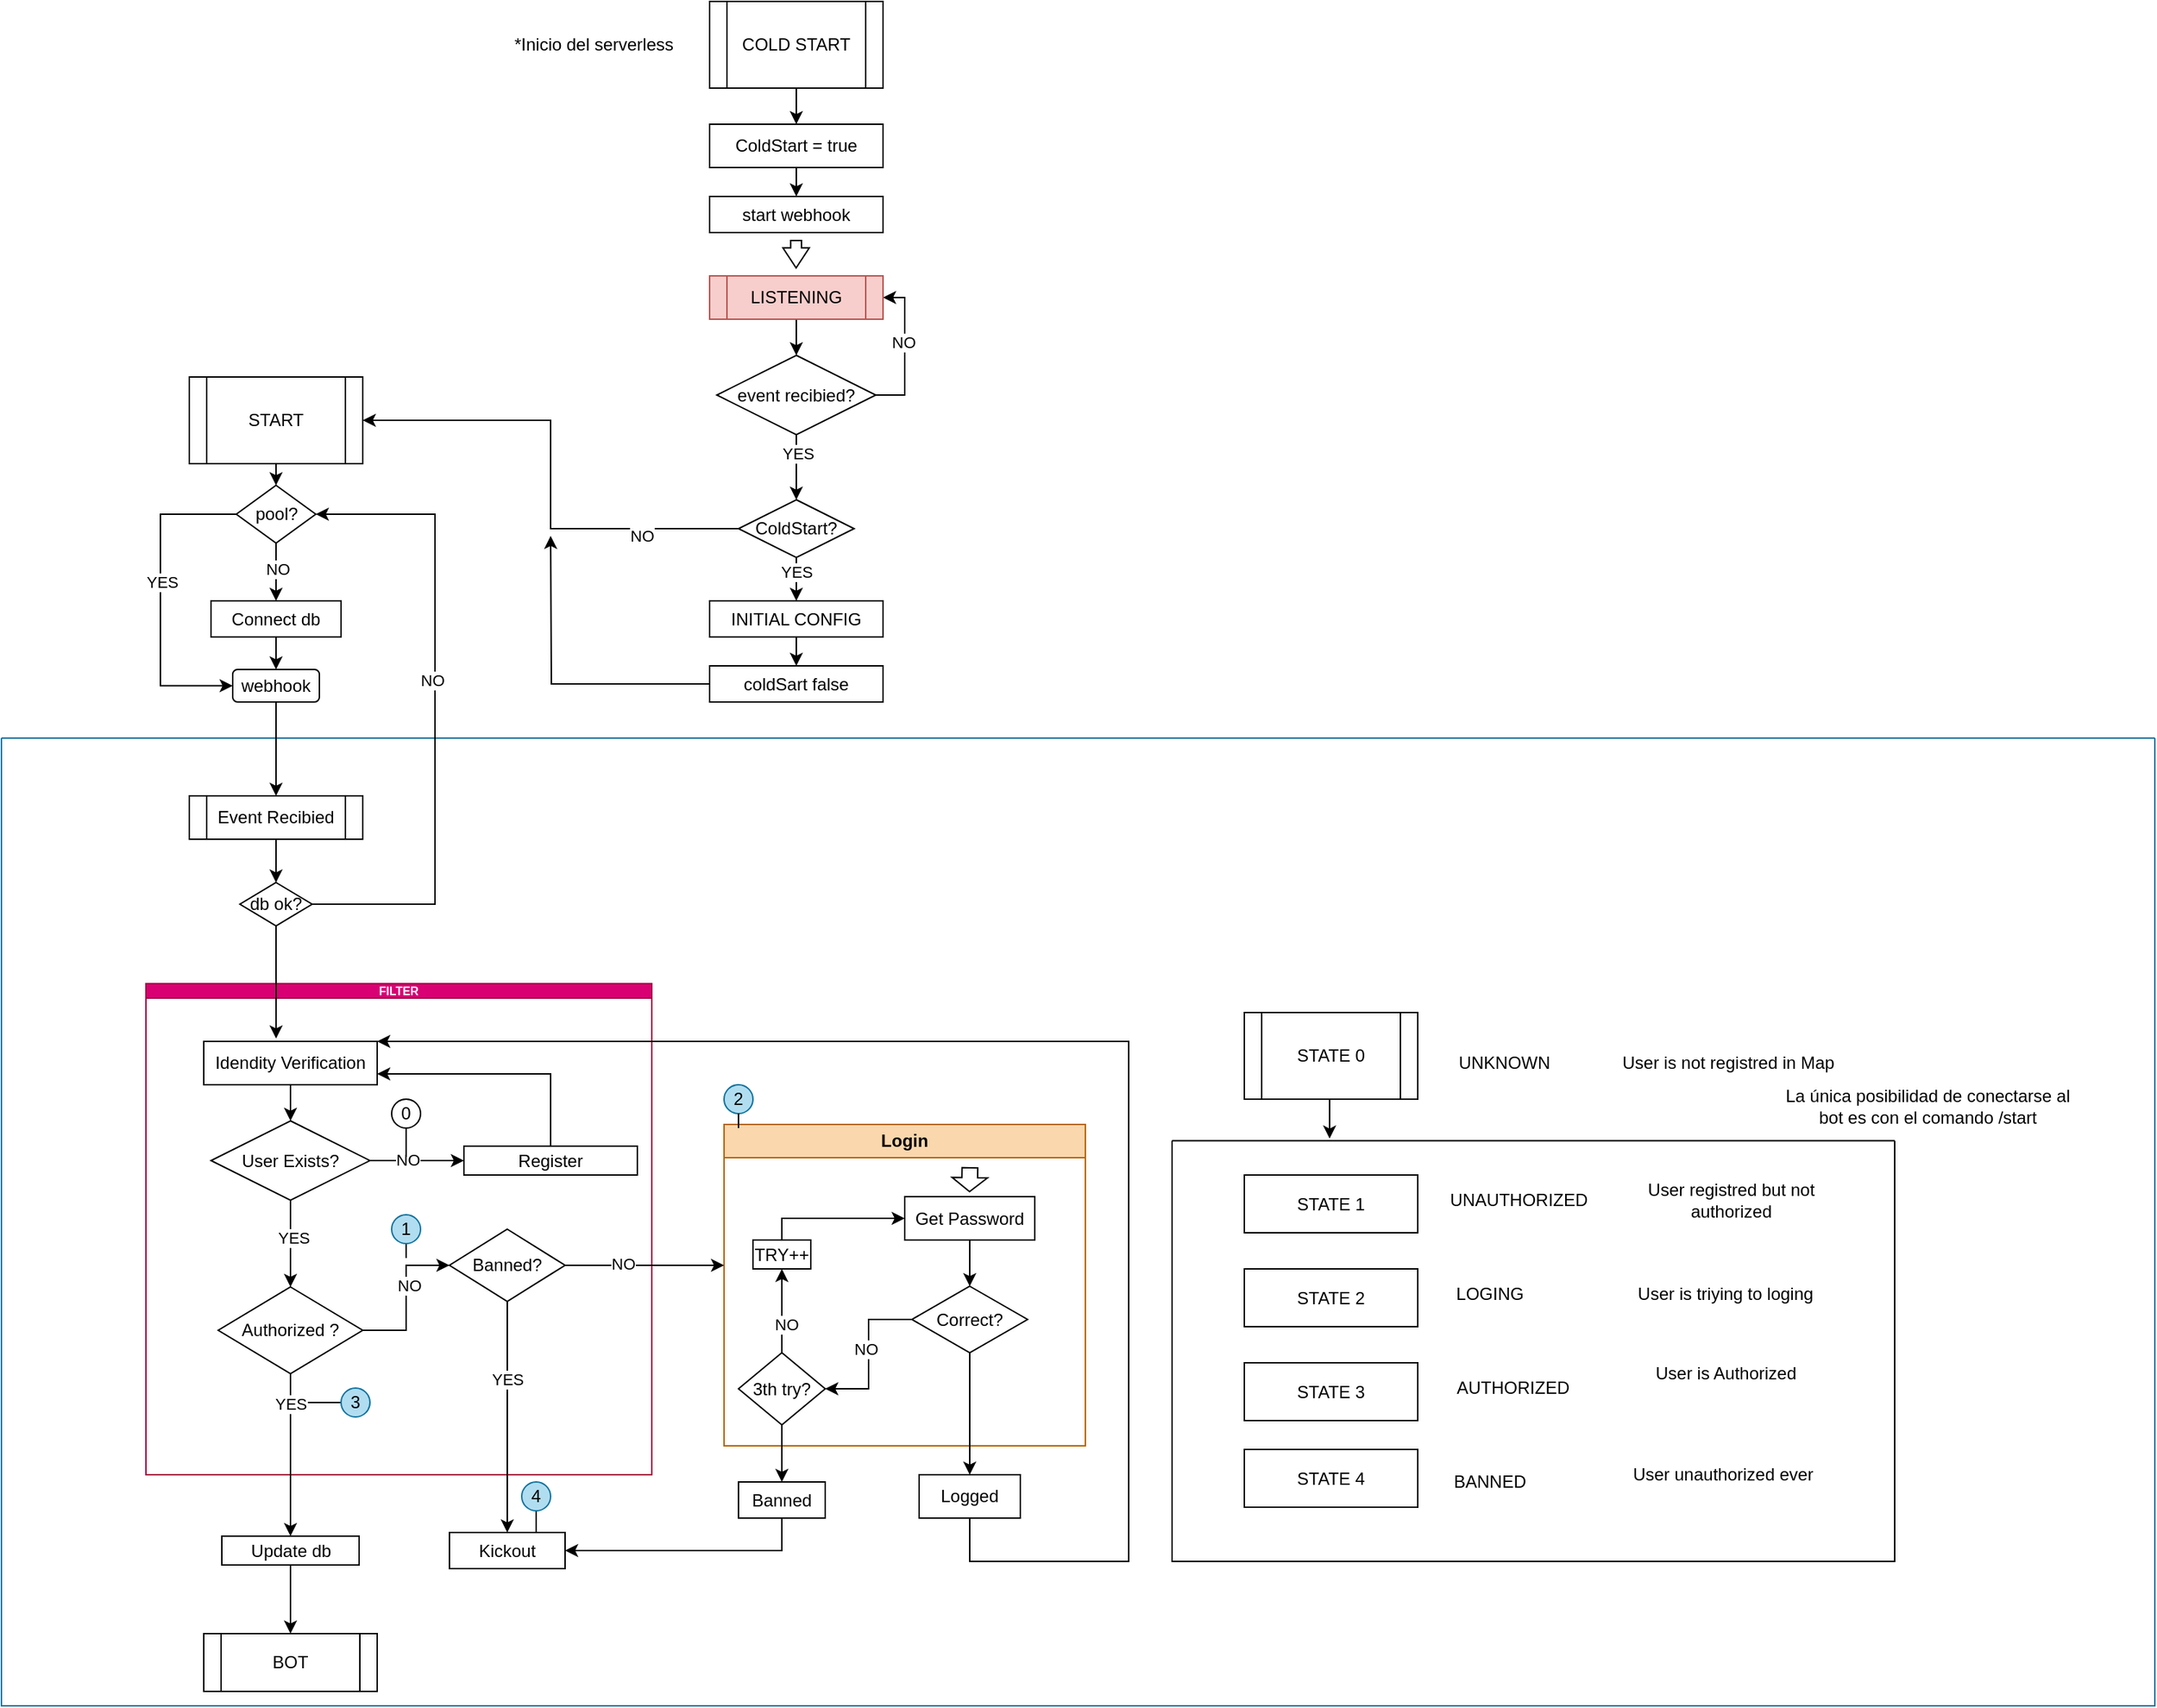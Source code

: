 <mxfile version="26.0.8">
  <diagram name="Página-1" id="eWvDhfzhtgpsclheifj-">
    <mxGraphModel dx="1257" dy="4031" grid="1" gridSize="10" guides="1" tooltips="1" connect="1" arrows="1" fold="1" page="1" pageScale="1" pageWidth="4681" pageHeight="3300" math="0" shadow="0">
      <root>
        <mxCell id="0" />
        <mxCell id="1" parent="0" />
        <mxCell id="_5jPJNh-Uu7ekB4Byuzi-175" value="" style="swimlane;startSize=0;fillColor=#b1ddf0;strokeColor=#10739e;" parent="1" vertex="1">
          <mxGeometry x="240" y="290" width="1490" height="670" as="geometry" />
        </mxCell>
        <mxCell id="_5jPJNh-Uu7ekB4Byuzi-2" value="STATE 0" style="shape=process;whiteSpace=wrap;html=1;backgroundOutline=1;" parent="_5jPJNh-Uu7ekB4Byuzi-175" vertex="1">
          <mxGeometry x="860" y="190" width="120" height="60" as="geometry" />
        </mxCell>
        <mxCell id="_5jPJNh-Uu7ekB4Byuzi-5" value="La única posibilidad de conectarse al bot es con el comando /start" style="text;html=1;align=center;verticalAlign=middle;whiteSpace=wrap;rounded=0;" parent="_5jPJNh-Uu7ekB4Byuzi-175" vertex="1">
          <mxGeometry x="1230" y="240" width="206" height="30" as="geometry" />
        </mxCell>
        <mxCell id="_5jPJNh-Uu7ekB4Byuzi-26" value="Login" style="swimlane;whiteSpace=wrap;html=1;movable=1;resizable=1;rotatable=1;deletable=1;editable=1;locked=0;connectable=1;fillColor=#fad7ac;strokeColor=#b46504;" parent="_5jPJNh-Uu7ekB4Byuzi-175" vertex="1">
          <mxGeometry x="500" y="267.5" width="250" height="222.5" as="geometry" />
        </mxCell>
        <mxCell id="_5jPJNh-Uu7ekB4Byuzi-102" style="edgeStyle=orthogonalEdgeStyle;rounded=0;orthogonalLoop=1;jettySize=auto;html=1;exitX=0.5;exitY=1;exitDx=0;exitDy=0;" parent="_5jPJNh-Uu7ekB4Byuzi-26" source="_5jPJNh-Uu7ekB4Byuzi-79" target="_5jPJNh-Uu7ekB4Byuzi-85" edge="1">
          <mxGeometry relative="1" as="geometry" />
        </mxCell>
        <mxCell id="_5jPJNh-Uu7ekB4Byuzi-79" value="Get Password" style="rounded=0;whiteSpace=wrap;html=1;" parent="_5jPJNh-Uu7ekB4Byuzi-26" vertex="1">
          <mxGeometry x="125" y="50" width="90" height="30" as="geometry" />
        </mxCell>
        <mxCell id="_5jPJNh-Uu7ekB4Byuzi-122" style="edgeStyle=orthogonalEdgeStyle;rounded=0;orthogonalLoop=1;jettySize=auto;html=1;exitX=0.5;exitY=0;exitDx=0;exitDy=0;entryX=0.5;entryY=1;entryDx=0;entryDy=0;" parent="_5jPJNh-Uu7ekB4Byuzi-26" source="_5jPJNh-Uu7ekB4Byuzi-89" target="_5jPJNh-Uu7ekB4Byuzi-114" edge="1">
          <mxGeometry relative="1" as="geometry" />
        </mxCell>
        <mxCell id="_5jPJNh-Uu7ekB4Byuzi-124" value="NO" style="edgeLabel;html=1;align=center;verticalAlign=middle;resizable=0;points=[];" parent="_5jPJNh-Uu7ekB4Byuzi-122" vertex="1" connectable="0">
          <mxGeometry x="-0.308" y="-3" relative="1" as="geometry">
            <mxPoint as="offset" />
          </mxGeometry>
        </mxCell>
        <mxCell id="_5jPJNh-Uu7ekB4Byuzi-89" value="3th try?" style="rhombus;whiteSpace=wrap;html=1;" parent="_5jPJNh-Uu7ekB4Byuzi-26" vertex="1">
          <mxGeometry x="10" y="158" width="60" height="50" as="geometry" />
        </mxCell>
        <mxCell id="_5jPJNh-Uu7ekB4Byuzi-97" style="edgeStyle=orthogonalEdgeStyle;rounded=0;orthogonalLoop=1;jettySize=auto;html=1;exitX=0;exitY=0.5;exitDx=0;exitDy=0;entryX=1;entryY=0.5;entryDx=0;entryDy=0;" parent="_5jPJNh-Uu7ekB4Byuzi-26" source="_5jPJNh-Uu7ekB4Byuzi-85" target="_5jPJNh-Uu7ekB4Byuzi-89" edge="1">
          <mxGeometry relative="1" as="geometry" />
        </mxCell>
        <mxCell id="_5jPJNh-Uu7ekB4Byuzi-107" value="NO" style="edgeLabel;html=1;align=center;verticalAlign=middle;resizable=0;points=[];" parent="_5jPJNh-Uu7ekB4Byuzi-97" vertex="1" connectable="0">
          <mxGeometry x="-0.067" y="-2" relative="1" as="geometry">
            <mxPoint as="offset" />
          </mxGeometry>
        </mxCell>
        <mxCell id="_5jPJNh-Uu7ekB4Byuzi-85" value="Correct?" style="rhombus;whiteSpace=wrap;html=1;" parent="_5jPJNh-Uu7ekB4Byuzi-26" vertex="1">
          <mxGeometry x="130" y="112" width="80" height="46" as="geometry" />
        </mxCell>
        <mxCell id="_5jPJNh-Uu7ekB4Byuzi-123" style="edgeStyle=orthogonalEdgeStyle;rounded=0;orthogonalLoop=1;jettySize=auto;html=1;exitX=0.5;exitY=0;exitDx=0;exitDy=0;entryX=0;entryY=0.5;entryDx=0;entryDy=0;" parent="_5jPJNh-Uu7ekB4Byuzi-26" source="_5jPJNh-Uu7ekB4Byuzi-114" target="_5jPJNh-Uu7ekB4Byuzi-79" edge="1">
          <mxGeometry relative="1" as="geometry">
            <Array as="points">
              <mxPoint x="40" y="65" />
            </Array>
          </mxGeometry>
        </mxCell>
        <mxCell id="_5jPJNh-Uu7ekB4Byuzi-114" value="TRY++" style="rounded=0;whiteSpace=wrap;html=1;" parent="_5jPJNh-Uu7ekB4Byuzi-26" vertex="1">
          <mxGeometry x="20" y="80" width="40" height="20" as="geometry" />
        </mxCell>
        <mxCell id="_5jPJNh-Uu7ekB4Byuzi-121" value="" style="shape=flexArrow;endArrow=classic;html=1;rounded=0;width=10.857;endSize=2.897;endWidth=12.653;" parent="_5jPJNh-Uu7ekB4Byuzi-26" edge="1">
          <mxGeometry width="50" height="50" relative="1" as="geometry">
            <mxPoint x="170.14" y="29.5" as="sourcePoint" />
            <mxPoint x="169.85" y="47" as="targetPoint" />
            <Array as="points">
              <mxPoint x="170.14" y="29.5" />
            </Array>
          </mxGeometry>
        </mxCell>
        <mxCell id="_5jPJNh-Uu7ekB4Byuzi-33" value="FILTER" style="swimlane;whiteSpace=wrap;html=1;startSize=10;fontSize=8;fontColor=#ffffff;labelBorderColor=none;fillColor=#d80073;strokeColor=#A50040;movable=1;resizable=1;rotatable=1;deletable=1;editable=1;locked=0;connectable=1;" parent="_5jPJNh-Uu7ekB4Byuzi-175" vertex="1">
          <mxGeometry x="100" y="170" width="350" height="340" as="geometry">
            <mxRectangle x="10" y="120" width="70" height="20" as="alternateBounds" />
          </mxGeometry>
        </mxCell>
        <mxCell id="_5jPJNh-Uu7ekB4Byuzi-46" value="Idendity Verification" style="rounded=0;whiteSpace=wrap;html=1;" parent="_5jPJNh-Uu7ekB4Byuzi-33" vertex="1">
          <mxGeometry x="40" y="40" width="120" height="30" as="geometry" />
        </mxCell>
        <mxCell id="_5jPJNh-Uu7ekB4Byuzi-49" value="Authorized ?" style="rhombus;whiteSpace=wrap;html=1;" parent="_5jPJNh-Uu7ekB4Byuzi-33" vertex="1">
          <mxGeometry x="50" y="210" width="100" height="60" as="geometry" />
        </mxCell>
        <mxCell id="_5jPJNh-Uu7ekB4Byuzi-70" style="edgeStyle=orthogonalEdgeStyle;rounded=0;orthogonalLoop=1;jettySize=auto;html=1;exitX=0.5;exitY=1;exitDx=0;exitDy=0;exitPerimeter=0;entryX=0.5;entryY=0;entryDx=0;entryDy=0;" parent="_5jPJNh-Uu7ekB4Byuzi-33" source="_5jPJNh-Uu7ekB4Byuzi-66" target="_5jPJNh-Uu7ekB4Byuzi-49" edge="1">
          <mxGeometry relative="1" as="geometry" />
        </mxCell>
        <mxCell id="_5jPJNh-Uu7ekB4Byuzi-72" value="YES" style="edgeLabel;html=1;align=center;verticalAlign=middle;resizable=0;points=[];" parent="_5jPJNh-Uu7ekB4Byuzi-70" vertex="1" connectable="0">
          <mxGeometry x="-0.133" y="2" relative="1" as="geometry">
            <mxPoint as="offset" />
          </mxGeometry>
        </mxCell>
        <mxCell id="_5jPJNh-Uu7ekB4Byuzi-74" style="edgeStyle=orthogonalEdgeStyle;rounded=0;orthogonalLoop=1;jettySize=auto;html=1;exitX=1;exitY=0.5;exitDx=0;exitDy=0;exitPerimeter=0;entryX=0;entryY=0.5;entryDx=0;entryDy=0;movable=1;resizable=1;rotatable=1;deletable=1;editable=1;locked=0;connectable=1;" parent="_5jPJNh-Uu7ekB4Byuzi-33" source="_5jPJNh-Uu7ekB4Byuzi-66" target="_5jPJNh-Uu7ekB4Byuzi-73" edge="1">
          <mxGeometry relative="1" as="geometry" />
        </mxCell>
        <mxCell id="_5jPJNh-Uu7ekB4Byuzi-106" value="NO" style="edgeLabel;html=1;align=center;verticalAlign=middle;resizable=0;points=[];" parent="_5jPJNh-Uu7ekB4Byuzi-74" vertex="1" connectable="0">
          <mxGeometry x="-0.2" y="2" relative="1" as="geometry">
            <mxPoint y="1" as="offset" />
          </mxGeometry>
        </mxCell>
        <mxCell id="_5jPJNh-Uu7ekB4Byuzi-66" value="User Exists?" style="strokeWidth=1;html=1;shape=mxgraph.flowchart.decision;whiteSpace=wrap;" parent="_5jPJNh-Uu7ekB4Byuzi-33" vertex="1">
          <mxGeometry x="45" y="95" width="110" height="55" as="geometry" />
        </mxCell>
        <mxCell id="_5jPJNh-Uu7ekB4Byuzi-69" style="edgeStyle=orthogonalEdgeStyle;rounded=0;orthogonalLoop=1;jettySize=auto;html=1;exitX=0.5;exitY=1;exitDx=0;exitDy=0;entryX=0.5;entryY=0;entryDx=0;entryDy=0;entryPerimeter=0;" parent="_5jPJNh-Uu7ekB4Byuzi-33" source="_5jPJNh-Uu7ekB4Byuzi-46" target="_5jPJNh-Uu7ekB4Byuzi-66" edge="1">
          <mxGeometry relative="1" as="geometry" />
        </mxCell>
        <mxCell id="_5jPJNh-Uu7ekB4Byuzi-131" style="edgeStyle=orthogonalEdgeStyle;rounded=0;orthogonalLoop=1;jettySize=auto;html=1;exitX=1;exitY=0.5;exitDx=0;exitDy=0;" parent="_5jPJNh-Uu7ekB4Byuzi-33" source="_5jPJNh-Uu7ekB4Byuzi-52" edge="1">
          <mxGeometry relative="1" as="geometry">
            <mxPoint x="400" y="195" as="targetPoint" />
          </mxGeometry>
        </mxCell>
        <mxCell id="_5jPJNh-Uu7ekB4Byuzi-132" value="NO" style="edgeLabel;html=1;align=center;verticalAlign=middle;resizable=0;points=[];" parent="_5jPJNh-Uu7ekB4Byuzi-131" vertex="1" connectable="0">
          <mxGeometry x="-0.276" y="1" relative="1" as="geometry">
            <mxPoint as="offset" />
          </mxGeometry>
        </mxCell>
        <mxCell id="_5jPJNh-Uu7ekB4Byuzi-52" value="Banned?" style="rhombus;whiteSpace=wrap;html=1;" parent="_5jPJNh-Uu7ekB4Byuzi-33" vertex="1">
          <mxGeometry x="210" y="170" width="80" height="50" as="geometry" />
        </mxCell>
        <mxCell id="_5jPJNh-Uu7ekB4Byuzi-47" style="edgeStyle=orthogonalEdgeStyle;rounded=0;orthogonalLoop=1;jettySize=auto;html=1;exitX=1;exitY=0.5;exitDx=0;exitDy=0;entryX=0;entryY=0.5;entryDx=0;entryDy=0;" parent="_5jPJNh-Uu7ekB4Byuzi-33" source="_5jPJNh-Uu7ekB4Byuzi-49" target="_5jPJNh-Uu7ekB4Byuzi-52" edge="1">
          <mxGeometry relative="1" as="geometry">
            <mxPoint x="170" y="235" as="targetPoint" />
          </mxGeometry>
        </mxCell>
        <mxCell id="_5jPJNh-Uu7ekB4Byuzi-48" value="NO" style="edgeLabel;html=1;align=center;verticalAlign=middle;resizable=0;points=[];fontSize=11;" parent="_5jPJNh-Uu7ekB4Byuzi-47" vertex="1" connectable="0">
          <mxGeometry x="0.025" y="-2" relative="1" as="geometry">
            <mxPoint y="-7" as="offset" />
          </mxGeometry>
        </mxCell>
        <mxCell id="_5jPJNh-Uu7ekB4Byuzi-78" style="edgeStyle=orthogonalEdgeStyle;rounded=0;orthogonalLoop=1;jettySize=auto;html=1;exitX=0.5;exitY=0;exitDx=0;exitDy=0;entryX=1;entryY=0.75;entryDx=0;entryDy=0;" parent="_5jPJNh-Uu7ekB4Byuzi-33" source="_5jPJNh-Uu7ekB4Byuzi-73" target="_5jPJNh-Uu7ekB4Byuzi-46" edge="1">
          <mxGeometry relative="1" as="geometry" />
        </mxCell>
        <mxCell id="_5jPJNh-Uu7ekB4Byuzi-73" value="Register" style="rounded=0;whiteSpace=wrap;html=1;" parent="_5jPJNh-Uu7ekB4Byuzi-33" vertex="1">
          <mxGeometry x="220" y="112.5" width="120" height="20" as="geometry" />
        </mxCell>
        <mxCell id="_5jPJNh-Uu7ekB4Byuzi-157" style="edgeStyle=orthogonalEdgeStyle;rounded=0;orthogonalLoop=1;jettySize=auto;html=1;exitX=0.5;exitY=1;exitDx=0;exitDy=0;endArrow=none;startFill=0;" parent="_5jPJNh-Uu7ekB4Byuzi-33" source="_5jPJNh-Uu7ekB4Byuzi-153" edge="1">
          <mxGeometry relative="1" as="geometry">
            <mxPoint x="180" y="120" as="targetPoint" />
          </mxGeometry>
        </mxCell>
        <mxCell id="_5jPJNh-Uu7ekB4Byuzi-153" value="0" style="ellipse;whiteSpace=wrap;html=1;" parent="_5jPJNh-Uu7ekB4Byuzi-33" vertex="1">
          <mxGeometry x="170" y="80" width="20" height="20" as="geometry" />
        </mxCell>
        <mxCell id="_5jPJNh-Uu7ekB4Byuzi-160" style="edgeStyle=orthogonalEdgeStyle;rounded=0;orthogonalLoop=1;jettySize=auto;html=1;exitX=0.5;exitY=1;exitDx=0;exitDy=0;endArrow=none;startFill=0;" parent="_5jPJNh-Uu7ekB4Byuzi-33" source="_5jPJNh-Uu7ekB4Byuzi-159" edge="1">
          <mxGeometry relative="1" as="geometry">
            <mxPoint x="180" y="190" as="targetPoint" />
          </mxGeometry>
        </mxCell>
        <mxCell id="_5jPJNh-Uu7ekB4Byuzi-159" value="1" style="ellipse;whiteSpace=wrap;html=1;fillColor=#b1ddf0;strokeColor=#10739e;" parent="_5jPJNh-Uu7ekB4Byuzi-33" vertex="1">
          <mxGeometry x="170" y="160" width="20" height="20" as="geometry" />
        </mxCell>
        <mxCell id="_5jPJNh-Uu7ekB4Byuzi-164" style="edgeStyle=orthogonalEdgeStyle;rounded=0;orthogonalLoop=1;jettySize=auto;html=1;exitX=0;exitY=0.5;exitDx=0;exitDy=0;endArrow=none;startFill=0;" parent="_5jPJNh-Uu7ekB4Byuzi-33" source="_5jPJNh-Uu7ekB4Byuzi-163" edge="1">
          <mxGeometry relative="1" as="geometry">
            <mxPoint x="110" y="290" as="targetPoint" />
          </mxGeometry>
        </mxCell>
        <mxCell id="_5jPJNh-Uu7ekB4Byuzi-163" value="3" style="ellipse;whiteSpace=wrap;html=1;fillColor=#b1ddf0;strokeColor=#10739e;" parent="_5jPJNh-Uu7ekB4Byuzi-33" vertex="1">
          <mxGeometry x="135" y="280" width="20" height="20" as="geometry" />
        </mxCell>
        <mxCell id="_5jPJNh-Uu7ekB4Byuzi-56" style="edgeStyle=orthogonalEdgeStyle;rounded=0;orthogonalLoop=1;jettySize=auto;html=1;exitX=0.5;exitY=1;exitDx=0;exitDy=0;entryX=0.5;entryY=0;entryDx=0;entryDy=0;" parent="_5jPJNh-Uu7ekB4Byuzi-175" source="_5jPJNh-Uu7ekB4Byuzi-49" target="_5jPJNh-Uu7ekB4Byuzi-211" edge="1">
          <mxGeometry relative="1" as="geometry">
            <mxPoint x="200" y="550" as="targetPoint" />
          </mxGeometry>
        </mxCell>
        <mxCell id="_5jPJNh-Uu7ekB4Byuzi-57" value="&lt;font&gt;YES&lt;/font&gt;" style="edgeLabel;html=1;align=center;verticalAlign=middle;resizable=0;points=[];fontSize=11;" parent="_5jPJNh-Uu7ekB4Byuzi-56" vertex="1" connectable="0">
          <mxGeometry x="-0.497" relative="1" as="geometry">
            <mxPoint y="-8" as="offset" />
          </mxGeometry>
        </mxCell>
        <mxCell id="_5jPJNh-Uu7ekB4Byuzi-77" style="edgeStyle=orthogonalEdgeStyle;rounded=0;orthogonalLoop=1;jettySize=auto;html=1;exitX=0.5;exitY=1;exitDx=0;exitDy=0;entryX=1;entryY=0;entryDx=0;entryDy=0;" parent="_5jPJNh-Uu7ekB4Byuzi-175" source="_5jPJNh-Uu7ekB4Byuzi-62" target="_5jPJNh-Uu7ekB4Byuzi-46" edge="1">
          <mxGeometry relative="1" as="geometry">
            <mxPoint x="290" y="230" as="targetPoint" />
            <Array as="points">
              <mxPoint x="670" y="570" />
              <mxPoint x="780" y="570" />
              <mxPoint x="780" y="210" />
            </Array>
          </mxGeometry>
        </mxCell>
        <mxCell id="_5jPJNh-Uu7ekB4Byuzi-53" value="Kickout" style="rounded=0;whiteSpace=wrap;html=1;" parent="_5jPJNh-Uu7ekB4Byuzi-175" vertex="1">
          <mxGeometry x="310" y="550" width="80" height="25" as="geometry" />
        </mxCell>
        <mxCell id="_5jPJNh-Uu7ekB4Byuzi-50" style="edgeStyle=orthogonalEdgeStyle;rounded=0;orthogonalLoop=1;jettySize=auto;html=1;exitX=0.5;exitY=1;exitDx=0;exitDy=0;" parent="_5jPJNh-Uu7ekB4Byuzi-175" source="_5jPJNh-Uu7ekB4Byuzi-52" target="_5jPJNh-Uu7ekB4Byuzi-53" edge="1">
          <mxGeometry relative="1" as="geometry" />
        </mxCell>
        <mxCell id="_5jPJNh-Uu7ekB4Byuzi-51" value="YES" style="edgeLabel;html=1;align=center;verticalAlign=middle;resizable=0;points=[];fontSize=11;" parent="_5jPJNh-Uu7ekB4Byuzi-50" vertex="1" connectable="0">
          <mxGeometry x="-0.1" y="-1" relative="1" as="geometry">
            <mxPoint x="1" y="-18" as="offset" />
          </mxGeometry>
        </mxCell>
        <mxCell id="_5jPJNh-Uu7ekB4Byuzi-136" style="edgeStyle=orthogonalEdgeStyle;rounded=0;orthogonalLoop=1;jettySize=auto;html=1;exitX=0.5;exitY=1;exitDx=0;exitDy=0;entryX=1;entryY=0.5;entryDx=0;entryDy=0;" parent="_5jPJNh-Uu7ekB4Byuzi-175" source="_5jPJNh-Uu7ekB4Byuzi-133" target="_5jPJNh-Uu7ekB4Byuzi-53" edge="1">
          <mxGeometry relative="1" as="geometry" />
        </mxCell>
        <mxCell id="_5jPJNh-Uu7ekB4Byuzi-133" value="Banned" style="rounded=0;whiteSpace=wrap;html=1;" parent="_5jPJNh-Uu7ekB4Byuzi-175" vertex="1">
          <mxGeometry x="510" y="515" width="60" height="25" as="geometry" />
        </mxCell>
        <mxCell id="_5jPJNh-Uu7ekB4Byuzi-135" style="edgeStyle=orthogonalEdgeStyle;rounded=0;orthogonalLoop=1;jettySize=auto;html=1;exitX=0.5;exitY=1;exitDx=0;exitDy=0;entryX=0.5;entryY=0;entryDx=0;entryDy=0;" parent="_5jPJNh-Uu7ekB4Byuzi-175" source="_5jPJNh-Uu7ekB4Byuzi-89" target="_5jPJNh-Uu7ekB4Byuzi-133" edge="1">
          <mxGeometry relative="1" as="geometry" />
        </mxCell>
        <mxCell id="_5jPJNh-Uu7ekB4Byuzi-62" value="Logged" style="rounded=0;whiteSpace=wrap;html=1;" parent="_5jPJNh-Uu7ekB4Byuzi-175" vertex="1">
          <mxGeometry x="635" y="510" width="70" height="30" as="geometry" />
        </mxCell>
        <mxCell id="_5jPJNh-Uu7ekB4Byuzi-126" style="edgeStyle=orthogonalEdgeStyle;rounded=0;orthogonalLoop=1;jettySize=auto;html=1;exitX=0.5;exitY=1;exitDx=0;exitDy=0;" parent="_5jPJNh-Uu7ekB4Byuzi-175" source="_5jPJNh-Uu7ekB4Byuzi-85" target="_5jPJNh-Uu7ekB4Byuzi-62" edge="1">
          <mxGeometry relative="1" as="geometry" />
        </mxCell>
        <mxCell id="_5jPJNh-Uu7ekB4Byuzi-151" value="" style="swimlane;startSize=0;" parent="_5jPJNh-Uu7ekB4Byuzi-175" vertex="1">
          <mxGeometry x="810" y="278.75" width="500" height="291.25" as="geometry" />
        </mxCell>
        <mxCell id="_5jPJNh-Uu7ekB4Byuzi-3" value="STATE 1" style="rounded=0;whiteSpace=wrap;html=1;" parent="_5jPJNh-Uu7ekB4Byuzi-151" vertex="1">
          <mxGeometry x="50" y="23.75" width="120" height="40" as="geometry" />
        </mxCell>
        <mxCell id="_5jPJNh-Uu7ekB4Byuzi-127" value="STATE 2" style="rounded=0;whiteSpace=wrap;html=1;" parent="_5jPJNh-Uu7ekB4Byuzi-151" vertex="1">
          <mxGeometry x="50" y="88.75" width="120" height="40" as="geometry" />
        </mxCell>
        <mxCell id="_5jPJNh-Uu7ekB4Byuzi-128" value="UNAUTHORIZED" style="text;html=1;align=center;verticalAlign=middle;whiteSpace=wrap;rounded=0;" parent="_5jPJNh-Uu7ekB4Byuzi-151" vertex="1">
          <mxGeometry x="180" y="26.25" width="120" height="30" as="geometry" />
        </mxCell>
        <mxCell id="_5jPJNh-Uu7ekB4Byuzi-129" value="LOGING" style="text;html=1;align=center;verticalAlign=middle;whiteSpace=wrap;rounded=0;" parent="_5jPJNh-Uu7ekB4Byuzi-151" vertex="1">
          <mxGeometry x="160" y="91.25" width="120" height="30" as="geometry" />
        </mxCell>
        <mxCell id="_5jPJNh-Uu7ekB4Byuzi-137" value="STATE 3" style="rounded=0;whiteSpace=wrap;html=1;" parent="_5jPJNh-Uu7ekB4Byuzi-151" vertex="1">
          <mxGeometry x="50" y="153.75" width="120" height="40" as="geometry" />
        </mxCell>
        <mxCell id="_5jPJNh-Uu7ekB4Byuzi-138" value="AUTHORIZED" style="text;html=1;align=center;verticalAlign=middle;whiteSpace=wrap;rounded=0;" parent="_5jPJNh-Uu7ekB4Byuzi-151" vertex="1">
          <mxGeometry x="176" y="156.25" width="120" height="30" as="geometry" />
        </mxCell>
        <mxCell id="_5jPJNh-Uu7ekB4Byuzi-141" value="STATE 4" style="rounded=0;whiteSpace=wrap;html=1;" parent="_5jPJNh-Uu7ekB4Byuzi-151" vertex="1">
          <mxGeometry x="50" y="213.75" width="120" height="40" as="geometry" />
        </mxCell>
        <mxCell id="_5jPJNh-Uu7ekB4Byuzi-149" value="BANNED" style="text;html=1;align=center;verticalAlign=middle;whiteSpace=wrap;rounded=0;" parent="_5jPJNh-Uu7ekB4Byuzi-151" vertex="1">
          <mxGeometry x="160" y="221.25" width="120" height="30" as="geometry" />
        </mxCell>
        <mxCell id="_5jPJNh-Uu7ekB4Byuzi-145" value="User registred but not authorized" style="text;html=1;align=center;verticalAlign=middle;whiteSpace=wrap;rounded=0;" parent="_5jPJNh-Uu7ekB4Byuzi-151" vertex="1">
          <mxGeometry x="304" y="26.25" width="166" height="30" as="geometry" />
        </mxCell>
        <mxCell id="_5jPJNh-Uu7ekB4Byuzi-146" value="User is triying to loging" style="text;html=1;align=center;verticalAlign=middle;whiteSpace=wrap;rounded=0;" parent="_5jPJNh-Uu7ekB4Byuzi-151" vertex="1">
          <mxGeometry x="300" y="91.25" width="166" height="30" as="geometry" />
        </mxCell>
        <mxCell id="_5jPJNh-Uu7ekB4Byuzi-147" value="User is Authorized&amp;nbsp;" style="text;html=1;align=center;verticalAlign=middle;whiteSpace=wrap;rounded=0;" parent="_5jPJNh-Uu7ekB4Byuzi-151" vertex="1">
          <mxGeometry x="302" y="146.25" width="166" height="30" as="geometry" />
        </mxCell>
        <mxCell id="_5jPJNh-Uu7ekB4Byuzi-150" value="User unauthorized ever&amp;nbsp;" style="text;html=1;align=center;verticalAlign=middle;whiteSpace=wrap;rounded=0;" parent="_5jPJNh-Uu7ekB4Byuzi-151" vertex="1">
          <mxGeometry x="300" y="216.25" width="166" height="30" as="geometry" />
        </mxCell>
        <mxCell id="_5jPJNh-Uu7ekB4Byuzi-161" value="2" style="ellipse;whiteSpace=wrap;html=1;fillColor=#b1ddf0;strokeColor=#10739e;" parent="_5jPJNh-Uu7ekB4Byuzi-175" vertex="1">
          <mxGeometry x="500" y="240" width="20" height="20" as="geometry" />
        </mxCell>
        <mxCell id="_5jPJNh-Uu7ekB4Byuzi-162" style="edgeStyle=orthogonalEdgeStyle;rounded=0;orthogonalLoop=1;jettySize=auto;html=1;exitX=0.5;exitY=1;exitDx=0;exitDy=0;entryX=0.04;entryY=0.011;entryDx=0;entryDy=0;entryPerimeter=0;endArrow=none;startFill=0;" parent="_5jPJNh-Uu7ekB4Byuzi-175" source="_5jPJNh-Uu7ekB4Byuzi-161" target="_5jPJNh-Uu7ekB4Byuzi-26" edge="1">
          <mxGeometry relative="1" as="geometry" />
        </mxCell>
        <mxCell id="_5jPJNh-Uu7ekB4Byuzi-166" style="edgeStyle=orthogonalEdgeStyle;rounded=0;orthogonalLoop=1;jettySize=auto;html=1;exitX=0.5;exitY=1;exitDx=0;exitDy=0;entryX=0.218;entryY=-0.005;entryDx=0;entryDy=0;entryPerimeter=0;" parent="_5jPJNh-Uu7ekB4Byuzi-175" source="_5jPJNh-Uu7ekB4Byuzi-2" target="_5jPJNh-Uu7ekB4Byuzi-151" edge="1">
          <mxGeometry relative="1" as="geometry" />
        </mxCell>
        <mxCell id="_5jPJNh-Uu7ekB4Byuzi-142" value="UNKNOWN" style="text;html=1;align=center;verticalAlign=middle;whiteSpace=wrap;rounded=0;" parent="_5jPJNh-Uu7ekB4Byuzi-175" vertex="1">
          <mxGeometry x="990" y="210" width="100" height="30" as="geometry" />
        </mxCell>
        <mxCell id="_5jPJNh-Uu7ekB4Byuzi-143" value="User is not registred in Map" style="text;html=1;align=center;verticalAlign=middle;whiteSpace=wrap;rounded=0;" parent="_5jPJNh-Uu7ekB4Byuzi-175" vertex="1">
          <mxGeometry x="1110" y="210" width="170" height="30" as="geometry" />
        </mxCell>
        <mxCell id="_5jPJNh-Uu7ekB4Byuzi-173" style="edgeStyle=orthogonalEdgeStyle;rounded=0;orthogonalLoop=1;jettySize=auto;html=1;exitX=0.5;exitY=1;exitDx=0;exitDy=0;entryX=0.75;entryY=0;entryDx=0;entryDy=0;endArrow=none;startFill=0;" parent="_5jPJNh-Uu7ekB4Byuzi-175" source="_5jPJNh-Uu7ekB4Byuzi-169" target="_5jPJNh-Uu7ekB4Byuzi-53" edge="1">
          <mxGeometry relative="1" as="geometry" />
        </mxCell>
        <mxCell id="_5jPJNh-Uu7ekB4Byuzi-169" value="4" style="ellipse;whiteSpace=wrap;html=1;fillColor=#b1ddf0;strokeColor=#10739e;" parent="_5jPJNh-Uu7ekB4Byuzi-175" vertex="1">
          <mxGeometry x="360" y="515" width="20" height="20" as="geometry" />
        </mxCell>
        <mxCell id="_5jPJNh-Uu7ekB4Byuzi-181" value="db ok?" style="rhombus;whiteSpace=wrap;html=1;" parent="_5jPJNh-Uu7ekB4Byuzi-175" vertex="1">
          <mxGeometry x="165" y="100" width="50" height="30" as="geometry" />
        </mxCell>
        <mxCell id="_5jPJNh-Uu7ekB4Byuzi-210" style="edgeStyle=orthogonalEdgeStyle;rounded=0;orthogonalLoop=1;jettySize=auto;html=1;exitX=0.5;exitY=1;exitDx=0;exitDy=0;entryX=0.417;entryY=-0.067;entryDx=0;entryDy=0;entryPerimeter=0;" parent="_5jPJNh-Uu7ekB4Byuzi-175" source="_5jPJNh-Uu7ekB4Byuzi-181" target="_5jPJNh-Uu7ekB4Byuzi-46" edge="1">
          <mxGeometry relative="1" as="geometry" />
        </mxCell>
        <mxCell id="_5jPJNh-Uu7ekB4Byuzi-216" style="edgeStyle=orthogonalEdgeStyle;rounded=0;orthogonalLoop=1;jettySize=auto;html=1;exitX=0.5;exitY=1;exitDx=0;exitDy=0;" parent="_5jPJNh-Uu7ekB4Byuzi-175" source="_5jPJNh-Uu7ekB4Byuzi-211" target="_5jPJNh-Uu7ekB4Byuzi-214" edge="1">
          <mxGeometry relative="1" as="geometry" />
        </mxCell>
        <mxCell id="_5jPJNh-Uu7ekB4Byuzi-211" value="Update db" style="rounded=0;whiteSpace=wrap;html=1;" parent="_5jPJNh-Uu7ekB4Byuzi-175" vertex="1">
          <mxGeometry x="152.5" y="552.5" width="95" height="20" as="geometry" />
        </mxCell>
        <mxCell id="_5jPJNh-Uu7ekB4Byuzi-214" value="BOT" style="shape=process;whiteSpace=wrap;html=1;backgroundOutline=1;" parent="_5jPJNh-Uu7ekB4Byuzi-175" vertex="1">
          <mxGeometry x="140" y="620" width="120" height="40" as="geometry" />
        </mxCell>
        <mxCell id="_5jPJNh-Uu7ekB4Byuzi-194" style="edgeStyle=orthogonalEdgeStyle;rounded=0;orthogonalLoop=1;jettySize=auto;html=1;exitX=0.5;exitY=1;exitDx=0;exitDy=0;entryX=0.5;entryY=0;entryDx=0;entryDy=0;" parent="1" source="_5jPJNh-Uu7ekB4Byuzi-176" target="_5jPJNh-Uu7ekB4Byuzi-189" edge="1">
          <mxGeometry relative="1" as="geometry" />
        </mxCell>
        <mxCell id="_5jPJNh-Uu7ekB4Byuzi-176" value="START" style="shape=process;whiteSpace=wrap;html=1;backgroundOutline=1;" parent="1" vertex="1">
          <mxGeometry x="370" y="40" width="120" height="60" as="geometry" />
        </mxCell>
        <mxCell id="_5jPJNh-Uu7ekB4Byuzi-177" value="*Inicio del serverless" style="text;html=1;align=center;verticalAlign=middle;whiteSpace=wrap;rounded=0;" parent="1" vertex="1">
          <mxGeometry x="590" y="-205" width="120" height="30" as="geometry" />
        </mxCell>
        <mxCell id="_5jPJNh-Uu7ekB4Byuzi-205" style="edgeStyle=orthogonalEdgeStyle;rounded=0;orthogonalLoop=1;jettySize=auto;html=1;exitX=0.5;exitY=1;exitDx=0;exitDy=0;entryX=0.5;entryY=0;entryDx=0;entryDy=0;" parent="1" source="_5jPJNh-Uu7ekB4Byuzi-178" target="_5jPJNh-Uu7ekB4Byuzi-191" edge="1">
          <mxGeometry relative="1" as="geometry" />
        </mxCell>
        <mxCell id="_5jPJNh-Uu7ekB4Byuzi-178" value="Connect db" style="rounded=0;whiteSpace=wrap;html=1;" parent="1" vertex="1">
          <mxGeometry x="385" y="195" width="90" height="25" as="geometry" />
        </mxCell>
        <mxCell id="_5jPJNh-Uu7ekB4Byuzi-187" style="edgeStyle=orthogonalEdgeStyle;rounded=0;orthogonalLoop=1;jettySize=auto;html=1;exitX=1;exitY=0.5;exitDx=0;exitDy=0;entryX=1;entryY=0.5;entryDx=0;entryDy=0;" parent="1" source="_5jPJNh-Uu7ekB4Byuzi-181" target="_5jPJNh-Uu7ekB4Byuzi-189" edge="1">
          <mxGeometry relative="1" as="geometry">
            <mxPoint x="520" y="207.5" as="targetPoint" />
            <Array as="points">
              <mxPoint x="540" y="405" />
              <mxPoint x="540" y="135" />
            </Array>
          </mxGeometry>
        </mxCell>
        <mxCell id="_5jPJNh-Uu7ekB4Byuzi-201" value="NO" style="edgeLabel;html=1;align=center;verticalAlign=middle;resizable=0;points=[];" parent="_5jPJNh-Uu7ekB4Byuzi-187" vertex="1" connectable="0">
          <mxGeometry x="0.1" y="2" relative="1" as="geometry">
            <mxPoint as="offset" />
          </mxGeometry>
        </mxCell>
        <mxCell id="_5jPJNh-Uu7ekB4Byuzi-195" style="edgeStyle=orthogonalEdgeStyle;rounded=0;orthogonalLoop=1;jettySize=auto;html=1;exitX=0.5;exitY=1;exitDx=0;exitDy=0;entryX=0.5;entryY=0;entryDx=0;entryDy=0;" parent="1" source="_5jPJNh-Uu7ekB4Byuzi-189" target="_5jPJNh-Uu7ekB4Byuzi-178" edge="1">
          <mxGeometry relative="1" as="geometry" />
        </mxCell>
        <mxCell id="_5jPJNh-Uu7ekB4Byuzi-200" value="NO" style="edgeLabel;html=1;align=center;verticalAlign=middle;resizable=0;points=[];" parent="_5jPJNh-Uu7ekB4Byuzi-195" vertex="1" connectable="0">
          <mxGeometry x="-0.117" y="1" relative="1" as="geometry">
            <mxPoint as="offset" />
          </mxGeometry>
        </mxCell>
        <mxCell id="_5jPJNh-Uu7ekB4Byuzi-217" style="edgeStyle=orthogonalEdgeStyle;rounded=0;orthogonalLoop=1;jettySize=auto;html=1;exitX=0;exitY=0.5;exitDx=0;exitDy=0;entryX=0;entryY=0.5;entryDx=0;entryDy=0;" parent="1" source="_5jPJNh-Uu7ekB4Byuzi-189" target="_5jPJNh-Uu7ekB4Byuzi-191" edge="1">
          <mxGeometry relative="1" as="geometry">
            <Array as="points">
              <mxPoint x="350" y="135" />
              <mxPoint x="350" y="254" />
            </Array>
          </mxGeometry>
        </mxCell>
        <mxCell id="_5jPJNh-Uu7ekB4Byuzi-218" value="YES" style="edgeLabel;html=1;align=center;verticalAlign=middle;resizable=0;points=[];" parent="_5jPJNh-Uu7ekB4Byuzi-217" vertex="1" connectable="0">
          <mxGeometry x="-0.107" y="1" relative="1" as="geometry">
            <mxPoint as="offset" />
          </mxGeometry>
        </mxCell>
        <mxCell id="_5jPJNh-Uu7ekB4Byuzi-189" value="pool?" style="rhombus;whiteSpace=wrap;html=1;" parent="1" vertex="1">
          <mxGeometry x="402.5" y="115" width="55" height="40" as="geometry" />
        </mxCell>
        <mxCell id="_5jPJNh-Uu7ekB4Byuzi-198" style="edgeStyle=orthogonalEdgeStyle;rounded=0;orthogonalLoop=1;jettySize=auto;html=1;exitX=0.5;exitY=1;exitDx=0;exitDy=0;entryX=0.5;entryY=0;entryDx=0;entryDy=0;" parent="1" source="_5jPJNh-Uu7ekB4Byuzi-191" target="_5jPJNh-Uu7ekB4Byuzi-10" edge="1">
          <mxGeometry relative="1" as="geometry" />
        </mxCell>
        <mxCell id="_5jPJNh-Uu7ekB4Byuzi-191" value="webhook" style="rounded=1;whiteSpace=wrap;html=1;" parent="1" vertex="1">
          <mxGeometry x="400" y="242.5" width="60" height="22.5" as="geometry" />
        </mxCell>
        <mxCell id="_5jPJNh-Uu7ekB4Byuzi-10" value="Event Recibied" style="shape=process;whiteSpace=wrap;html=1;backgroundOutline=1;" parent="1" vertex="1">
          <mxGeometry x="370" y="330" width="120" height="30" as="geometry" />
        </mxCell>
        <mxCell id="_5jPJNh-Uu7ekB4Byuzi-182" style="edgeStyle=orthogonalEdgeStyle;rounded=0;orthogonalLoop=1;jettySize=auto;html=1;exitX=0.5;exitY=1;exitDx=0;exitDy=0;entryX=0.5;entryY=0;entryDx=0;entryDy=0;" parent="1" source="_5jPJNh-Uu7ekB4Byuzi-10" target="_5jPJNh-Uu7ekB4Byuzi-181" edge="1">
          <mxGeometry relative="1" as="geometry" />
        </mxCell>
        <mxCell id="isAi0A1f4TaXlX-RfY9C-9" style="edgeStyle=orthogonalEdgeStyle;rounded=0;orthogonalLoop=1;jettySize=auto;html=1;exitX=0.5;exitY=1;exitDx=0;exitDy=0;entryX=0.5;entryY=0;entryDx=0;entryDy=0;" edge="1" parent="1" source="isAi0A1f4TaXlX-RfY9C-1" target="isAi0A1f4TaXlX-RfY9C-2">
          <mxGeometry relative="1" as="geometry" />
        </mxCell>
        <mxCell id="isAi0A1f4TaXlX-RfY9C-1" value="ColdStart = true" style="rounded=0;whiteSpace=wrap;html=1;" vertex="1" parent="1">
          <mxGeometry x="730" y="-135" width="120" height="30" as="geometry" />
        </mxCell>
        <mxCell id="isAi0A1f4TaXlX-RfY9C-2" value="start webhook" style="rounded=0;whiteSpace=wrap;html=1;" vertex="1" parent="1">
          <mxGeometry x="730" y="-85" width="120" height="25" as="geometry" />
        </mxCell>
        <mxCell id="isAi0A1f4TaXlX-RfY9C-6" style="edgeStyle=orthogonalEdgeStyle;rounded=0;orthogonalLoop=1;jettySize=auto;html=1;exitX=1;exitY=0.5;exitDx=0;exitDy=0;entryX=1;entryY=0.5;entryDx=0;entryDy=0;" edge="1" parent="1" source="isAi0A1f4TaXlX-RfY9C-4" target="isAi0A1f4TaXlX-RfY9C-33">
          <mxGeometry relative="1" as="geometry">
            <mxPoint x="880" y="-20" as="targetPoint" />
          </mxGeometry>
        </mxCell>
        <mxCell id="isAi0A1f4TaXlX-RfY9C-14" value="NO" style="edgeLabel;html=1;align=center;verticalAlign=middle;resizable=0;points=[];" vertex="1" connectable="0" parent="isAi0A1f4TaXlX-RfY9C-6">
          <mxGeometry x="0.116" y="1" relative="1" as="geometry">
            <mxPoint as="offset" />
          </mxGeometry>
        </mxCell>
        <mxCell id="isAi0A1f4TaXlX-RfY9C-17" style="edgeStyle=orthogonalEdgeStyle;rounded=0;orthogonalLoop=1;jettySize=auto;html=1;exitX=0.5;exitY=1;exitDx=0;exitDy=0;entryX=0.5;entryY=0;entryDx=0;entryDy=0;" edge="1" parent="1" source="isAi0A1f4TaXlX-RfY9C-4" target="isAi0A1f4TaXlX-RfY9C-12">
          <mxGeometry relative="1" as="geometry" />
        </mxCell>
        <mxCell id="isAi0A1f4TaXlX-RfY9C-20" value="YES" style="edgeLabel;html=1;align=center;verticalAlign=middle;resizable=0;points=[];" vertex="1" connectable="0" parent="isAi0A1f4TaXlX-RfY9C-17">
          <mxGeometry x="-0.44" y="1" relative="1" as="geometry">
            <mxPoint as="offset" />
          </mxGeometry>
        </mxCell>
        <mxCell id="isAi0A1f4TaXlX-RfY9C-4" value="event recibied?" style="rhombus;whiteSpace=wrap;html=1;" vertex="1" parent="1">
          <mxGeometry x="735" y="25" width="110" height="55" as="geometry" />
        </mxCell>
        <mxCell id="isAi0A1f4TaXlX-RfY9C-16" style="edgeStyle=orthogonalEdgeStyle;rounded=0;orthogonalLoop=1;jettySize=auto;html=1;exitX=0.5;exitY=1;exitDx=0;exitDy=0;" edge="1" parent="1" source="isAi0A1f4TaXlX-RfY9C-33" target="isAi0A1f4TaXlX-RfY9C-4">
          <mxGeometry relative="1" as="geometry">
            <mxPoint x="790" y="-10" as="sourcePoint" />
          </mxGeometry>
        </mxCell>
        <mxCell id="isAi0A1f4TaXlX-RfY9C-19" style="edgeStyle=orthogonalEdgeStyle;rounded=0;orthogonalLoop=1;jettySize=auto;html=1;exitX=0.5;exitY=1;exitDx=0;exitDy=0;entryX=0.5;entryY=0;entryDx=0;entryDy=0;" edge="1" parent="1" source="isAi0A1f4TaXlX-RfY9C-12" target="isAi0A1f4TaXlX-RfY9C-18">
          <mxGeometry relative="1" as="geometry" />
        </mxCell>
        <mxCell id="isAi0A1f4TaXlX-RfY9C-21" value="YES" style="edgeLabel;html=1;align=center;verticalAlign=middle;resizable=0;points=[];" vertex="1" connectable="0" parent="isAi0A1f4TaXlX-RfY9C-19">
          <mxGeometry x="-0.333" relative="1" as="geometry">
            <mxPoint as="offset" />
          </mxGeometry>
        </mxCell>
        <mxCell id="isAi0A1f4TaXlX-RfY9C-29" style="edgeStyle=orthogonalEdgeStyle;rounded=0;orthogonalLoop=1;jettySize=auto;html=1;exitX=0;exitY=0.5;exitDx=0;exitDy=0;entryX=1;entryY=0.5;entryDx=0;entryDy=0;" edge="1" parent="1" source="isAi0A1f4TaXlX-RfY9C-12" target="_5jPJNh-Uu7ekB4Byuzi-176">
          <mxGeometry relative="1" as="geometry" />
        </mxCell>
        <mxCell id="isAi0A1f4TaXlX-RfY9C-34" value="NO" style="edgeLabel;html=1;align=center;verticalAlign=middle;resizable=0;points=[];" vertex="1" connectable="0" parent="isAi0A1f4TaXlX-RfY9C-29">
          <mxGeometry x="-0.6" y="5" relative="1" as="geometry">
            <mxPoint as="offset" />
          </mxGeometry>
        </mxCell>
        <mxCell id="isAi0A1f4TaXlX-RfY9C-12" value="ColdStart?" style="rhombus;whiteSpace=wrap;html=1;" vertex="1" parent="1">
          <mxGeometry x="750" y="125" width="80" height="40" as="geometry" />
        </mxCell>
        <mxCell id="isAi0A1f4TaXlX-RfY9C-26" style="edgeStyle=orthogonalEdgeStyle;rounded=0;orthogonalLoop=1;jettySize=auto;html=1;exitX=0.5;exitY=1;exitDx=0;exitDy=0;entryX=0.5;entryY=0;entryDx=0;entryDy=0;" edge="1" parent="1" source="isAi0A1f4TaXlX-RfY9C-18" target="isAi0A1f4TaXlX-RfY9C-25">
          <mxGeometry relative="1" as="geometry" />
        </mxCell>
        <mxCell id="isAi0A1f4TaXlX-RfY9C-18" value="INITIAL CONFIG" style="rounded=0;whiteSpace=wrap;html=1;" vertex="1" parent="1">
          <mxGeometry x="730" y="195" width="120" height="25" as="geometry" />
        </mxCell>
        <mxCell id="isAi0A1f4TaXlX-RfY9C-30" style="edgeStyle=orthogonalEdgeStyle;rounded=0;orthogonalLoop=1;jettySize=auto;html=1;exitX=0;exitY=0.5;exitDx=0;exitDy=0;" edge="1" parent="1" source="isAi0A1f4TaXlX-RfY9C-25">
          <mxGeometry relative="1" as="geometry">
            <mxPoint x="620" y="150" as="targetPoint" />
          </mxGeometry>
        </mxCell>
        <mxCell id="isAi0A1f4TaXlX-RfY9C-25" value="coldSart false" style="rounded=0;whiteSpace=wrap;html=1;" vertex="1" parent="1">
          <mxGeometry x="730" y="240" width="120" height="25" as="geometry" />
        </mxCell>
        <mxCell id="isAi0A1f4TaXlX-RfY9C-28" style="edgeStyle=orthogonalEdgeStyle;rounded=0;orthogonalLoop=1;jettySize=auto;html=1;exitX=0.5;exitY=1;exitDx=0;exitDy=0;entryX=0.5;entryY=0;entryDx=0;entryDy=0;" edge="1" parent="1" source="isAi0A1f4TaXlX-RfY9C-27" target="isAi0A1f4TaXlX-RfY9C-1">
          <mxGeometry relative="1" as="geometry" />
        </mxCell>
        <mxCell id="isAi0A1f4TaXlX-RfY9C-27" value="COLD START" style="shape=process;whiteSpace=wrap;html=1;backgroundOutline=1;" vertex="1" parent="1">
          <mxGeometry x="730" y="-220" width="120" height="60" as="geometry" />
        </mxCell>
        <mxCell id="isAi0A1f4TaXlX-RfY9C-31" value="" style="shape=flexArrow;endArrow=classic;html=1;rounded=0;endWidth=9.722;endSize=4.275;width=7.5;" edge="1" parent="1">
          <mxGeometry width="50" height="50" relative="1" as="geometry">
            <mxPoint x="789.86" y="-55" as="sourcePoint" />
            <mxPoint x="789.86" y="-35" as="targetPoint" />
          </mxGeometry>
        </mxCell>
        <mxCell id="isAi0A1f4TaXlX-RfY9C-33" value="LISTENING" style="shape=process;whiteSpace=wrap;html=1;backgroundOutline=1;fillColor=#f8cecc;strokeColor=#b85450;" vertex="1" parent="1">
          <mxGeometry x="730" y="-30" width="120" height="30" as="geometry" />
        </mxCell>
      </root>
    </mxGraphModel>
  </diagram>
</mxfile>
